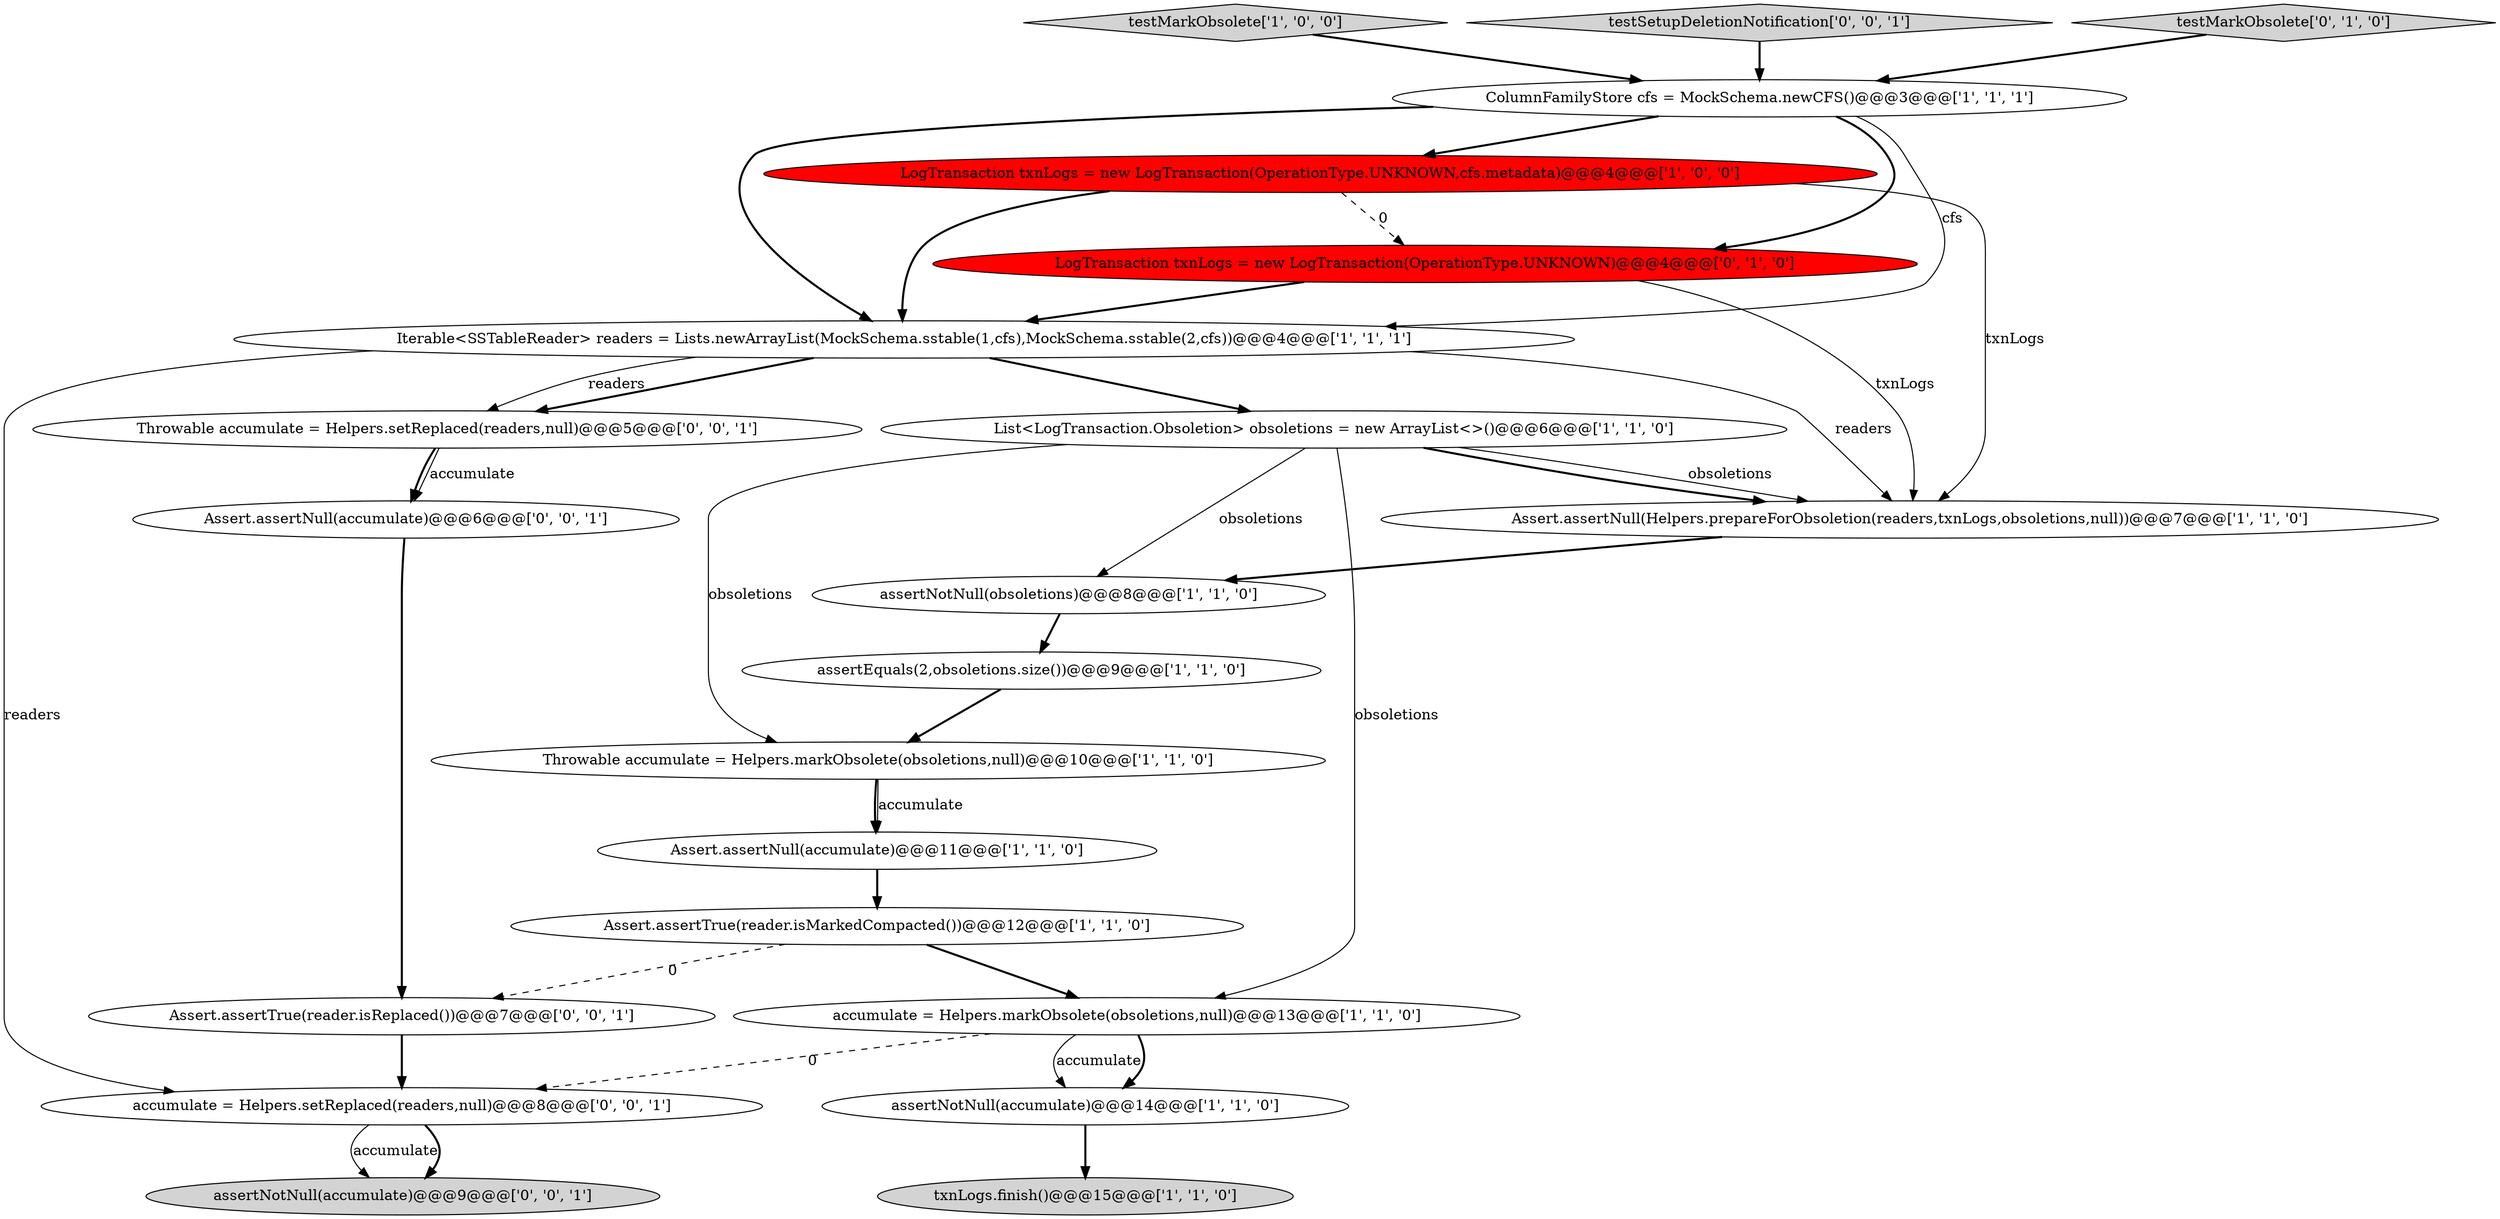 digraph {
2 [style = filled, label = "LogTransaction txnLogs = new LogTransaction(OperationType.UNKNOWN,cfs.metadata)@@@4@@@['1', '0', '0']", fillcolor = red, shape = ellipse image = "AAA1AAABBB1BBB"];
10 [style = filled, label = "accumulate = Helpers.markObsolete(obsoletions,null)@@@13@@@['1', '1', '0']", fillcolor = white, shape = ellipse image = "AAA0AAABBB1BBB"];
3 [style = filled, label = "assertNotNull(obsoletions)@@@8@@@['1', '1', '0']", fillcolor = white, shape = ellipse image = "AAA0AAABBB1BBB"];
13 [style = filled, label = "txnLogs.finish()@@@15@@@['1', '1', '0']", fillcolor = lightgray, shape = ellipse image = "AAA0AAABBB1BBB"];
8 [style = filled, label = "Iterable<SSTableReader> readers = Lists.newArrayList(MockSchema.sstable(1,cfs),MockSchema.sstable(2,cfs))@@@4@@@['1', '1', '1']", fillcolor = white, shape = ellipse image = "AAA0AAABBB1BBB"];
6 [style = filled, label = "Assert.assertTrue(reader.isMarkedCompacted())@@@12@@@['1', '1', '0']", fillcolor = white, shape = ellipse image = "AAA0AAABBB1BBB"];
7 [style = filled, label = "ColumnFamilyStore cfs = MockSchema.newCFS()@@@3@@@['1', '1', '1']", fillcolor = white, shape = ellipse image = "AAA0AAABBB1BBB"];
12 [style = filled, label = "testMarkObsolete['1', '0', '0']", fillcolor = lightgray, shape = diamond image = "AAA0AAABBB1BBB"];
17 [style = filled, label = "accumulate = Helpers.setReplaced(readers,null)@@@8@@@['0', '0', '1']", fillcolor = white, shape = ellipse image = "AAA0AAABBB3BBB"];
4 [style = filled, label = "List<LogTransaction.Obsoletion> obsoletions = new ArrayList<>()@@@6@@@['1', '1', '0']", fillcolor = white, shape = ellipse image = "AAA0AAABBB1BBB"];
5 [style = filled, label = "Assert.assertNull(accumulate)@@@11@@@['1', '1', '0']", fillcolor = white, shape = ellipse image = "AAA0AAABBB1BBB"];
0 [style = filled, label = "assertEquals(2,obsoletions.size())@@@9@@@['1', '1', '0']", fillcolor = white, shape = ellipse image = "AAA0AAABBB1BBB"];
18 [style = filled, label = "Throwable accumulate = Helpers.setReplaced(readers,null)@@@5@@@['0', '0', '1']", fillcolor = white, shape = ellipse image = "AAA0AAABBB3BBB"];
14 [style = filled, label = "LogTransaction txnLogs = new LogTransaction(OperationType.UNKNOWN)@@@4@@@['0', '1', '0']", fillcolor = red, shape = ellipse image = "AAA1AAABBB2BBB"];
20 [style = filled, label = "testSetupDeletionNotification['0', '0', '1']", fillcolor = lightgray, shape = diamond image = "AAA0AAABBB3BBB"];
15 [style = filled, label = "testMarkObsolete['0', '1', '0']", fillcolor = lightgray, shape = diamond image = "AAA0AAABBB2BBB"];
21 [style = filled, label = "Assert.assertTrue(reader.isReplaced())@@@7@@@['0', '0', '1']", fillcolor = white, shape = ellipse image = "AAA0AAABBB3BBB"];
16 [style = filled, label = "assertNotNull(accumulate)@@@9@@@['0', '0', '1']", fillcolor = lightgray, shape = ellipse image = "AAA0AAABBB3BBB"];
19 [style = filled, label = "Assert.assertNull(accumulate)@@@6@@@['0', '0', '1']", fillcolor = white, shape = ellipse image = "AAA0AAABBB3BBB"];
9 [style = filled, label = "Assert.assertNull(Helpers.prepareForObsoletion(readers,txnLogs,obsoletions,null))@@@7@@@['1', '1', '0']", fillcolor = white, shape = ellipse image = "AAA0AAABBB1BBB"];
11 [style = filled, label = "assertNotNull(accumulate)@@@14@@@['1', '1', '0']", fillcolor = white, shape = ellipse image = "AAA0AAABBB1BBB"];
1 [style = filled, label = "Throwable accumulate = Helpers.markObsolete(obsoletions,null)@@@10@@@['1', '1', '0']", fillcolor = white, shape = ellipse image = "AAA0AAABBB1BBB"];
1->5 [style = bold, label=""];
4->9 [style = bold, label=""];
6->21 [style = dashed, label="0"];
2->9 [style = solid, label="txnLogs"];
15->7 [style = bold, label=""];
8->9 [style = solid, label="readers"];
8->18 [style = bold, label=""];
18->19 [style = bold, label=""];
1->5 [style = solid, label="accumulate"];
4->9 [style = solid, label="obsoletions"];
7->8 [style = bold, label=""];
18->19 [style = solid, label="accumulate"];
8->17 [style = solid, label="readers"];
12->7 [style = bold, label=""];
7->8 [style = solid, label="cfs"];
3->0 [style = bold, label=""];
7->14 [style = bold, label=""];
4->10 [style = solid, label="obsoletions"];
4->3 [style = solid, label="obsoletions"];
5->6 [style = bold, label=""];
2->14 [style = dashed, label="0"];
4->1 [style = solid, label="obsoletions"];
7->2 [style = bold, label=""];
0->1 [style = bold, label=""];
6->10 [style = bold, label=""];
10->11 [style = solid, label="accumulate"];
11->13 [style = bold, label=""];
14->9 [style = solid, label="txnLogs"];
10->17 [style = dashed, label="0"];
9->3 [style = bold, label=""];
14->8 [style = bold, label=""];
8->18 [style = solid, label="readers"];
8->4 [style = bold, label=""];
20->7 [style = bold, label=""];
17->16 [style = solid, label="accumulate"];
21->17 [style = bold, label=""];
17->16 [style = bold, label=""];
2->8 [style = bold, label=""];
10->11 [style = bold, label=""];
19->21 [style = bold, label=""];
}
